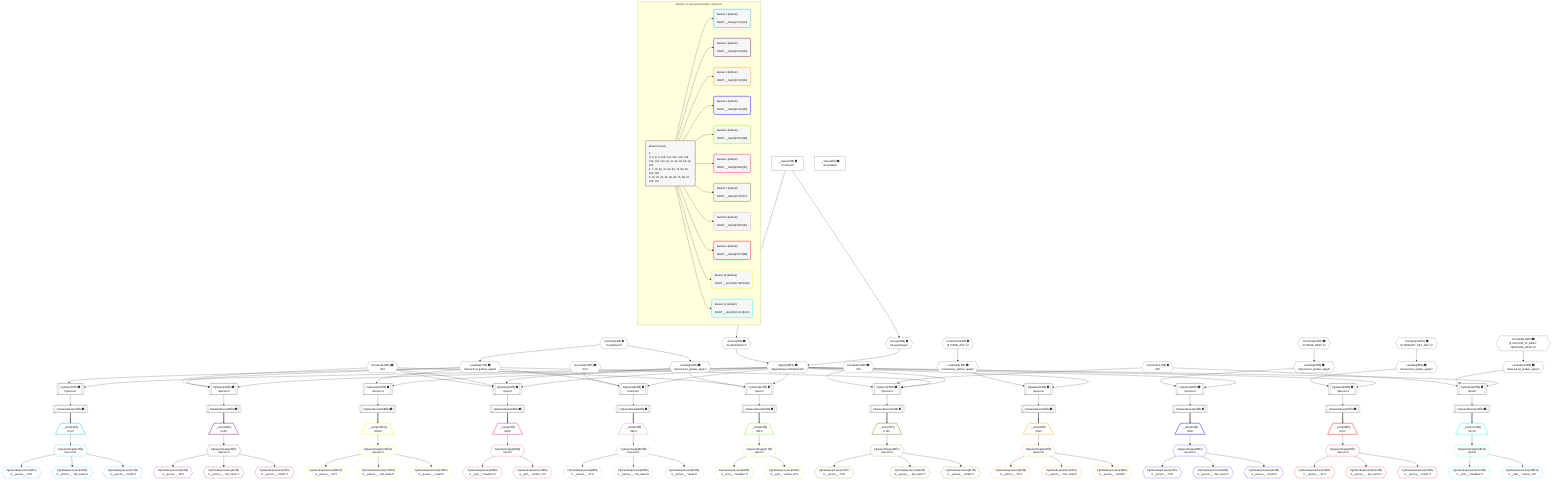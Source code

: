 %%{init: {'themeVariables': { 'fontSize': '12px'}}}%%
graph TD
    classDef path fill:#eee,stroke:#000,color:#000
    classDef plan fill:#fff,stroke-width:1px,color:#000
    classDef itemplan fill:#fff,stroke-width:2px,color:#000
    classDef unbatchedplan fill:#dff,stroke-width:1px,color:#000
    classDef sideeffectplan fill:#fcc,stroke-width:2px,color:#000
    classDef bucket fill:#f6f6f6,color:#000,stroke-width:2px,text-align:left


    %% plan dependencies
    PgSelect63[["PgSelect[63∈0] ➊<br />ᐸpostᐳ"]]:::plan
    Object10{{"Object[10∈0] ➊<br />ᐸ{pgSettings,withPgClient}ᐳ"}}:::plan
    Lambda54{{"Lambda[54∈0] ➊<br />ᐸextractList_grafast_applyᐳ"}}:::plan
    Constant126{{"Constant[126∈0] ➊<br />ᐸ2ᐳ"}}:::plan
    Object10 & Lambda54 & Constant126 & Constant126 --> PgSelect63
    PgSelect73[["PgSelect[73∈0] ➊<br />ᐸpersonᐳ"]]:::plan
    Lambda11{{"Lambda[11∈0] ➊<br />ᐸextractList_grafast_applyᐳ"}}:::plan
    Constant131{{"Constant[131∈0] ➊<br />ᐸ3ᐳ"}}:::plan
    Constant132{{"Constant[132∈0] ➊<br />ᐸ1ᐳ"}}:::plan
    Object10 & Lambda11 & Constant131 & Constant132 --> PgSelect73
    PgSelect19[["PgSelect[19∈0] ➊<br />ᐸpersonᐳ"]]:::plan
    Object10 & Lambda11 & Constant126 --> PgSelect19
    PgSelect52[["PgSelect[52∈0] ➊<br />ᐸpostᐳ"]]:::plan
    Object10 & Lambda54 & Constant126 --> PgSelect52
    PgSelect83[["PgSelect[83∈0] ➊<br />ᐸpersonᐳ"]]:::plan
    Constant133{{"Constant[133∈0] ➊<br />ᐸ0ᐳ"}}:::plan
    Object10 & Lambda11 & Constant133 --> PgSelect83
    PgSelect118[["PgSelect[118∈0] ➊<br />ᐸpostᐳ"]]:::plan
    Lambda120{{"Lambda[120∈0] ➊<br />ᐸextractList_grafast_applyᐳ"}}:::plan
    Object10 & Lambda120 & Constant131 --> PgSelect118
    PgSelect7[["PgSelect[7∈0] ➊<br />ᐸpersonᐳ"]]:::plan
    Object10 & Lambda11 --> PgSelect7
    Access8{{"Access[8∈0] ➊<br />ᐸ2.pgSettingsᐳ"}}:::plan
    Access9{{"Access[9∈0] ➊<br />ᐸ2.withPgClientᐳ"}}:::plan
    Access8 & Access9 --> Object10
    PgSelect30[["PgSelect[30∈0] ➊<br />ᐸpersonᐳ"]]:::plan
    Lambda32{{"Lambda[32∈0] ➊<br />ᐸextractList_grafast_applyᐳ"}}:::plan
    Object10 & Lambda32 --> PgSelect30
    PgSelect41[["PgSelect[41∈0] ➊<br />ᐸpersonᐳ"]]:::plan
    Lambda43{{"Lambda[43∈0] ➊<br />ᐸextractList_grafast_applyᐳ"}}:::plan
    Object10 & Lambda43 --> PgSelect41
    PgSelect94[["PgSelect[94∈0] ➊<br />ᐸpersonᐳ"]]:::plan
    Lambda96{{"Lambda[96∈0] ➊<br />ᐸextractList_grafast_applyᐳ"}}:::plan
    Object10 & Lambda96 --> PgSelect94
    PgSelect105[["PgSelect[105∈0] ➊<br />ᐸpersonᐳ"]]:::plan
    Object10 & Lambda11 --> PgSelect105
    __Value2["__Value[2∈0] ➊<br />ᐸcontextᐳ"]:::plan
    __Value2 --> Access8
    __Value2 --> Access9
    Constant6{{"Constant[6∈0] ➊<br />ᐸundefinedᐳ"}}:::plan
    Constant6 --> Lambda11
    PgSelectRows12[["PgSelectRows[12∈0] ➊"]]:::plan
    PgSelect7 --> PgSelectRows12
    PgSelectRows22[["PgSelectRows[22∈0] ➊"]]:::plan
    PgSelect19 --> PgSelectRows22
    Constant139{{"Constant[139∈0] ➊<br />ᐸ[ 'NAME_ASC' ]ᐳ"}}:::plan
    Constant139 --> Lambda32
    PgSelectRows33[["PgSelectRows[33∈0] ➊"]]:::plan
    PgSelect30 --> PgSelectRows33
    Constant140{{"Constant[140∈0] ➊<br />ᐸ[ 'NAME_DESC' ]ᐳ"}}:::plan
    Constant140 --> Lambda43
    PgSelectRows44[["PgSelectRows[44∈0] ➊"]]:::plan
    PgSelect41 --> PgSelectRows44
    Constant6 --> Lambda54
    PgSelectRows55[["PgSelectRows[55∈0] ➊"]]:::plan
    PgSelect52 --> PgSelectRows55
    PgSelectRows66[["PgSelectRows[66∈0] ➊"]]:::plan
    PgSelect63 --> PgSelectRows66
    PgSelectRows76[["PgSelectRows[76∈0] ➊"]]:::plan
    PgSelect73 --> PgSelectRows76
    PgSelectRows86[["PgSelectRows[86∈0] ➊"]]:::plan
    PgSelect83 --> PgSelectRows86
    Constant141{{"Constant[141∈0] ➊<br />ᐸ[ 'PRIMARY_KEY_ASC' ]ᐳ"}}:::plan
    Constant141 --> Lambda96
    PgSelectRows97[["PgSelectRows[97∈0] ➊"]]:::plan
    PgSelect94 --> PgSelectRows97
    PgSelectRows108[["PgSelectRows[108∈0] ➊"]]:::plan
    PgSelect105 --> PgSelectRows108
    Constant142{{"Constant[142∈0] ➊<br />ᐸ[ 'AUTHOR_ID_DESC', 'HEADLINE_DESC' ]ᐳ"}}:::plan
    Constant142 --> Lambda120
    PgSelectRows121[["PgSelectRows[121∈0] ➊"]]:::plan
    PgSelect118 --> PgSelectRows121
    __Value4["__Value[4∈0] ➊<br />ᐸrootValueᐳ"]:::plan
    __Item13[/"__Item[13∈1]<br />ᐸ12ᐳ"\]:::itemplan
    PgSelectRows12 ==> __Item13
    PgSelectSingle14{{"PgSelectSingle[14∈1]<br />ᐸpersonᐳ"}}:::plan
    __Item13 --> PgSelectSingle14
    PgClassExpression15{{"PgClassExpression[15∈1]<br />ᐸ__person__.”id”ᐳ"}}:::plan
    PgSelectSingle14 --> PgClassExpression15
    PgClassExpression16{{"PgClassExpression[16∈1]<br />ᐸ__person__...full_name”ᐳ"}}:::plan
    PgSelectSingle14 --> PgClassExpression16
    PgClassExpression17{{"PgClassExpression[17∈1]<br />ᐸ__person__.”email”ᐳ"}}:::plan
    PgSelectSingle14 --> PgClassExpression17
    __Item23[/"__Item[23∈2]<br />ᐸ22ᐳ"\]:::itemplan
    PgSelectRows22 ==> __Item23
    PgSelectSingle24{{"PgSelectSingle[24∈2]<br />ᐸpersonᐳ"}}:::plan
    __Item23 --> PgSelectSingle24
    PgClassExpression25{{"PgClassExpression[25∈2]<br />ᐸ__person__.”id”ᐳ"}}:::plan
    PgSelectSingle24 --> PgClassExpression25
    PgClassExpression26{{"PgClassExpression[26∈2]<br />ᐸ__person__...full_name”ᐳ"}}:::plan
    PgSelectSingle24 --> PgClassExpression26
    PgClassExpression27{{"PgClassExpression[27∈2]<br />ᐸ__person__.”email”ᐳ"}}:::plan
    PgSelectSingle24 --> PgClassExpression27
    __Item34[/"__Item[34∈3]<br />ᐸ33ᐳ"\]:::itemplan
    PgSelectRows33 ==> __Item34
    PgSelectSingle35{{"PgSelectSingle[35∈3]<br />ᐸpersonᐳ"}}:::plan
    __Item34 --> PgSelectSingle35
    PgClassExpression36{{"PgClassExpression[36∈3]<br />ᐸ__person__.”id”ᐳ"}}:::plan
    PgSelectSingle35 --> PgClassExpression36
    PgClassExpression37{{"PgClassExpression[37∈3]<br />ᐸ__person__...full_name”ᐳ"}}:::plan
    PgSelectSingle35 --> PgClassExpression37
    PgClassExpression38{{"PgClassExpression[38∈3]<br />ᐸ__person__.”email”ᐳ"}}:::plan
    PgSelectSingle35 --> PgClassExpression38
    __Item45[/"__Item[45∈4]<br />ᐸ44ᐳ"\]:::itemplan
    PgSelectRows44 ==> __Item45
    PgSelectSingle46{{"PgSelectSingle[46∈4]<br />ᐸpersonᐳ"}}:::plan
    __Item45 --> PgSelectSingle46
    PgClassExpression47{{"PgClassExpression[47∈4]<br />ᐸ__person__.”id”ᐳ"}}:::plan
    PgSelectSingle46 --> PgClassExpression47
    PgClassExpression48{{"PgClassExpression[48∈4]<br />ᐸ__person__...full_name”ᐳ"}}:::plan
    PgSelectSingle46 --> PgClassExpression48
    PgClassExpression49{{"PgClassExpression[49∈4]<br />ᐸ__person__.”email”ᐳ"}}:::plan
    PgSelectSingle46 --> PgClassExpression49
    __Item56[/"__Item[56∈5]<br />ᐸ55ᐳ"\]:::itemplan
    PgSelectRows55 ==> __Item56
    PgSelectSingle57{{"PgSelectSingle[57∈5]<br />ᐸpostᐳ"}}:::plan
    __Item56 --> PgSelectSingle57
    PgClassExpression58{{"PgClassExpression[58∈5]<br />ᐸ__post__.”headline”ᐳ"}}:::plan
    PgSelectSingle57 --> PgClassExpression58
    PgClassExpression59{{"PgClassExpression[59∈5]<br />ᐸ__post__.”author_id”ᐳ"}}:::plan
    PgSelectSingle57 --> PgClassExpression59
    __Item67[/"__Item[67∈6]<br />ᐸ66ᐳ"\]:::itemplan
    PgSelectRows66 ==> __Item67
    PgSelectSingle68{{"PgSelectSingle[68∈6]<br />ᐸpostᐳ"}}:::plan
    __Item67 --> PgSelectSingle68
    PgClassExpression69{{"PgClassExpression[69∈6]<br />ᐸ__post__.”headline”ᐳ"}}:::plan
    PgSelectSingle68 --> PgClassExpression69
    PgClassExpression70{{"PgClassExpression[70∈6]<br />ᐸ__post__.”author_id”ᐳ"}}:::plan
    PgSelectSingle68 --> PgClassExpression70
    __Item77[/"__Item[77∈7]<br />ᐸ76ᐳ"\]:::itemplan
    PgSelectRows76 ==> __Item77
    PgSelectSingle78{{"PgSelectSingle[78∈7]<br />ᐸpersonᐳ"}}:::plan
    __Item77 --> PgSelectSingle78
    PgClassExpression79{{"PgClassExpression[79∈7]<br />ᐸ__person__.”id”ᐳ"}}:::plan
    PgSelectSingle78 --> PgClassExpression79
    PgClassExpression80{{"PgClassExpression[80∈7]<br />ᐸ__person__...full_name”ᐳ"}}:::plan
    PgSelectSingle78 --> PgClassExpression80
    PgClassExpression81{{"PgClassExpression[81∈7]<br />ᐸ__person__.”email”ᐳ"}}:::plan
    PgSelectSingle78 --> PgClassExpression81
    __Item87[/"__Item[87∈8]<br />ᐸ86ᐳ"\]:::itemplan
    PgSelectRows86 ==> __Item87
    PgSelectSingle88{{"PgSelectSingle[88∈8]<br />ᐸpersonᐳ"}}:::plan
    __Item87 --> PgSelectSingle88
    PgClassExpression89{{"PgClassExpression[89∈8]<br />ᐸ__person__.”id”ᐳ"}}:::plan
    PgSelectSingle88 --> PgClassExpression89
    PgClassExpression90{{"PgClassExpression[90∈8]<br />ᐸ__person__...full_name”ᐳ"}}:::plan
    PgSelectSingle88 --> PgClassExpression90
    PgClassExpression91{{"PgClassExpression[91∈8]<br />ᐸ__person__.”email”ᐳ"}}:::plan
    PgSelectSingle88 --> PgClassExpression91
    __Item98[/"__Item[98∈9]<br />ᐸ97ᐳ"\]:::itemplan
    PgSelectRows97 ==> __Item98
    PgSelectSingle99{{"PgSelectSingle[99∈9]<br />ᐸpersonᐳ"}}:::plan
    __Item98 --> PgSelectSingle99
    PgClassExpression100{{"PgClassExpression[100∈9]<br />ᐸ__person__.”id”ᐳ"}}:::plan
    PgSelectSingle99 --> PgClassExpression100
    PgClassExpression101{{"PgClassExpression[101∈9]<br />ᐸ__person__...full_name”ᐳ"}}:::plan
    PgSelectSingle99 --> PgClassExpression101
    PgClassExpression102{{"PgClassExpression[102∈9]<br />ᐸ__person__.”email”ᐳ"}}:::plan
    PgSelectSingle99 --> PgClassExpression102
    __Item109[/"__Item[109∈10]<br />ᐸ108ᐳ"\]:::itemplan
    PgSelectRows108 ==> __Item109
    PgSelectSingle110{{"PgSelectSingle[110∈10]<br />ᐸpersonᐳ"}}:::plan
    __Item109 --> PgSelectSingle110
    PgClassExpression111{{"PgClassExpression[111∈10]<br />ᐸ__person__.”id”ᐳ"}}:::plan
    PgSelectSingle110 --> PgClassExpression111
    PgClassExpression112{{"PgClassExpression[112∈10]<br />ᐸ__person__...full_name”ᐳ"}}:::plan
    PgSelectSingle110 --> PgClassExpression112
    PgClassExpression113{{"PgClassExpression[113∈10]<br />ᐸ__person__.”email”ᐳ"}}:::plan
    PgSelectSingle110 --> PgClassExpression113
    __Item122[/"__Item[122∈11]<br />ᐸ121ᐳ"\]:::itemplan
    PgSelectRows121 ==> __Item122
    PgSelectSingle123{{"PgSelectSingle[123∈11]<br />ᐸpostᐳ"}}:::plan
    __Item122 --> PgSelectSingle123
    PgClassExpression124{{"PgClassExpression[124∈11]<br />ᐸ__post__.”headline”ᐳ"}}:::plan
    PgSelectSingle123 --> PgClassExpression124
    PgClassExpression125{{"PgClassExpression[125∈11]<br />ᐸ__post__.”author_id”ᐳ"}}:::plan
    PgSelectSingle123 --> PgClassExpression125

    %% define steps

    subgraph "Buckets for queries/v4/simple-collections"
    Bucket0("Bucket 0 (root)<br /><br />1: <br />ᐳ: 6, 8, 9, 126, 131, 132, 133, 139, 140, 141, 142, 10, 11, 32, 43, 54, 96, 120<br />2: 7, 19, 30, 41, 52, 63, 73, 83, 94, 105, 118<br />3: 12, 22, 33, 44, 55, 66, 76, 86, 97, 108, 121"):::bucket
    classDef bucket0 stroke:#696969
    class Bucket0,__Value2,__Value4,Constant6,PgSelect7,Access8,Access9,Object10,Lambda11,PgSelectRows12,PgSelect19,PgSelectRows22,PgSelect30,Lambda32,PgSelectRows33,PgSelect41,Lambda43,PgSelectRows44,PgSelect52,Lambda54,PgSelectRows55,PgSelect63,PgSelectRows66,PgSelect73,PgSelectRows76,PgSelect83,PgSelectRows86,PgSelect94,Lambda96,PgSelectRows97,PgSelect105,PgSelectRows108,PgSelect118,Lambda120,PgSelectRows121,Constant126,Constant131,Constant132,Constant133,Constant139,Constant140,Constant141,Constant142 bucket0
    Bucket1("Bucket 1 (listItem)<br /><br />ROOT __Item{1}ᐸ12ᐳ[13]"):::bucket
    classDef bucket1 stroke:#00bfff
    class Bucket1,__Item13,PgSelectSingle14,PgClassExpression15,PgClassExpression16,PgClassExpression17 bucket1
    Bucket2("Bucket 2 (listItem)<br /><br />ROOT __Item{2}ᐸ22ᐳ[23]"):::bucket
    classDef bucket2 stroke:#7f007f
    class Bucket2,__Item23,PgSelectSingle24,PgClassExpression25,PgClassExpression26,PgClassExpression27 bucket2
    Bucket3("Bucket 3 (listItem)<br /><br />ROOT __Item{3}ᐸ33ᐳ[34]"):::bucket
    classDef bucket3 stroke:#ffa500
    class Bucket3,__Item34,PgSelectSingle35,PgClassExpression36,PgClassExpression37,PgClassExpression38 bucket3
    Bucket4("Bucket 4 (listItem)<br /><br />ROOT __Item{4}ᐸ44ᐳ[45]"):::bucket
    classDef bucket4 stroke:#0000ff
    class Bucket4,__Item45,PgSelectSingle46,PgClassExpression47,PgClassExpression48,PgClassExpression49 bucket4
    Bucket5("Bucket 5 (listItem)<br /><br />ROOT __Item{5}ᐸ55ᐳ[56]"):::bucket
    classDef bucket5 stroke:#7fff00
    class Bucket5,__Item56,PgSelectSingle57,PgClassExpression58,PgClassExpression59 bucket5
    Bucket6("Bucket 6 (listItem)<br /><br />ROOT __Item{6}ᐸ66ᐳ[67]"):::bucket
    classDef bucket6 stroke:#ff1493
    class Bucket6,__Item67,PgSelectSingle68,PgClassExpression69,PgClassExpression70 bucket6
    Bucket7("Bucket 7 (listItem)<br /><br />ROOT __Item{7}ᐸ76ᐳ[77]"):::bucket
    classDef bucket7 stroke:#808000
    class Bucket7,__Item77,PgSelectSingle78,PgClassExpression79,PgClassExpression80,PgClassExpression81 bucket7
    Bucket8("Bucket 8 (listItem)<br /><br />ROOT __Item{8}ᐸ86ᐳ[87]"):::bucket
    classDef bucket8 stroke:#dda0dd
    class Bucket8,__Item87,PgSelectSingle88,PgClassExpression89,PgClassExpression90,PgClassExpression91 bucket8
    Bucket9("Bucket 9 (listItem)<br /><br />ROOT __Item{9}ᐸ97ᐳ[98]"):::bucket
    classDef bucket9 stroke:#ff0000
    class Bucket9,__Item98,PgSelectSingle99,PgClassExpression100,PgClassExpression101,PgClassExpression102 bucket9
    Bucket10("Bucket 10 (listItem)<br /><br />ROOT __Item{10}ᐸ108ᐳ[109]"):::bucket
    classDef bucket10 stroke:#ffff00
    class Bucket10,__Item109,PgSelectSingle110,PgClassExpression111,PgClassExpression112,PgClassExpression113 bucket10
    Bucket11("Bucket 11 (listItem)<br /><br />ROOT __Item{11}ᐸ121ᐳ[122]"):::bucket
    classDef bucket11 stroke:#00ffff
    class Bucket11,__Item122,PgSelectSingle123,PgClassExpression124,PgClassExpression125 bucket11
    Bucket0 --> Bucket1 & Bucket2 & Bucket3 & Bucket4 & Bucket5 & Bucket6 & Bucket7 & Bucket8 & Bucket9 & Bucket10 & Bucket11
    end